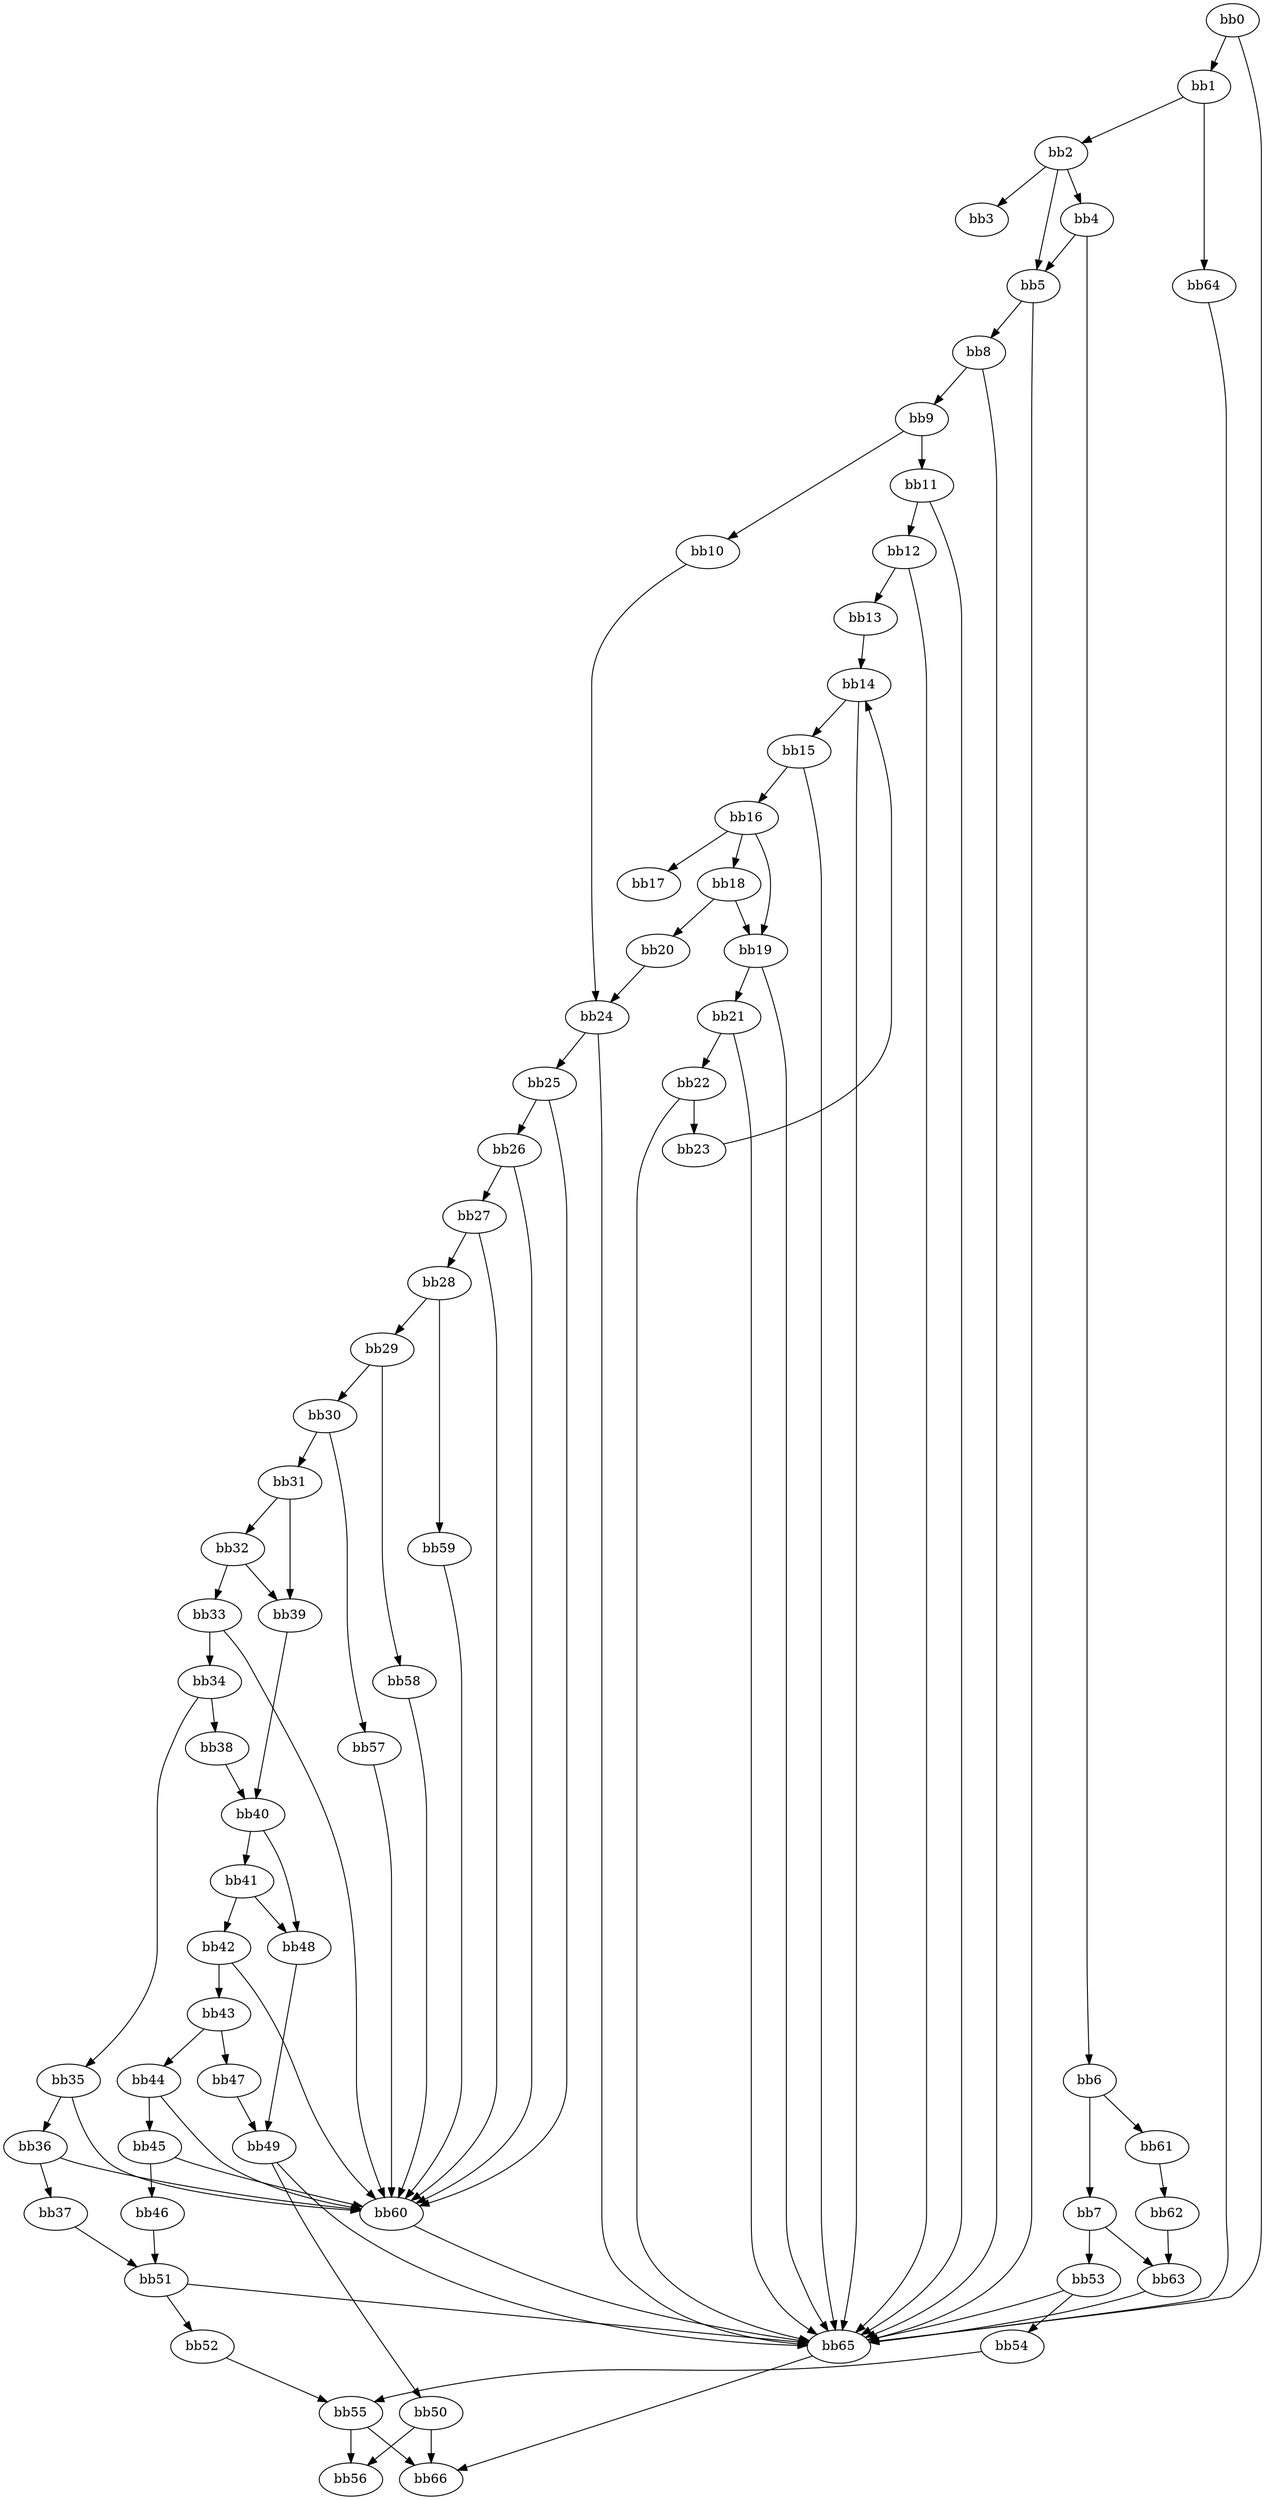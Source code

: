 digraph {
    0 [ label = "bb0\l" ]
    1 [ label = "bb1\l" ]
    2 [ label = "bb2\l" ]
    3 [ label = "bb3\l" ]
    4 [ label = "bb4\l" ]
    5 [ label = "bb5\l" ]
    6 [ label = "bb6\l" ]
    7 [ label = "bb7\l" ]
    8 [ label = "bb8\l" ]
    9 [ label = "bb9\l" ]
    10 [ label = "bb10\l" ]
    11 [ label = "bb11\l" ]
    12 [ label = "bb12\l" ]
    13 [ label = "bb13\l" ]
    14 [ label = "bb14\l" ]
    15 [ label = "bb15\l" ]
    16 [ label = "bb16\l" ]
    17 [ label = "bb17\l" ]
    18 [ label = "bb18\l" ]
    19 [ label = "bb19\l" ]
    20 [ label = "bb20\l" ]
    21 [ label = "bb21\l" ]
    22 [ label = "bb22\l" ]
    23 [ label = "bb23\l" ]
    24 [ label = "bb24\l" ]
    25 [ label = "bb25\l" ]
    26 [ label = "bb26\l" ]
    27 [ label = "bb27\l" ]
    28 [ label = "bb28\l" ]
    29 [ label = "bb29\l" ]
    30 [ label = "bb30\l" ]
    31 [ label = "bb31\l" ]
    32 [ label = "bb32\l" ]
    33 [ label = "bb33\l" ]
    34 [ label = "bb34\l" ]
    35 [ label = "bb35\l" ]
    36 [ label = "bb36\l" ]
    37 [ label = "bb37\l" ]
    38 [ label = "bb38\l" ]
    39 [ label = "bb39\l" ]
    40 [ label = "bb40\l" ]
    41 [ label = "bb41\l" ]
    42 [ label = "bb42\l" ]
    43 [ label = "bb43\l" ]
    44 [ label = "bb44\l" ]
    45 [ label = "bb45\l" ]
    46 [ label = "bb46\l" ]
    47 [ label = "bb47\l" ]
    48 [ label = "bb48\l" ]
    49 [ label = "bb49\l" ]
    50 [ label = "bb50\l" ]
    51 [ label = "bb51\l" ]
    52 [ label = "bb52\l" ]
    53 [ label = "bb53\l" ]
    54 [ label = "bb54\l" ]
    55 [ label = "bb55\l" ]
    56 [ label = "bb56\l" ]
    57 [ label = "bb57\l" ]
    58 [ label = "bb58\l" ]
    59 [ label = "bb59\l" ]
    60 [ label = "bb60\l" ]
    61 [ label = "bb61\l" ]
    62 [ label = "bb62\l" ]
    63 [ label = "bb63\l" ]
    64 [ label = "bb64\l" ]
    65 [ label = "bb65\l" ]
    66 [ label = "bb66\l" ]
    0 -> 1 [ ]
    0 -> 65 [ ]
    1 -> 2 [ ]
    1 -> 64 [ ]
    2 -> 3 [ ]
    2 -> 4 [ ]
    2 -> 5 [ ]
    4 -> 5 [ ]
    4 -> 6 [ ]
    5 -> 8 [ ]
    5 -> 65 [ ]
    6 -> 7 [ ]
    6 -> 61 [ ]
    7 -> 53 [ ]
    7 -> 63 [ ]
    8 -> 9 [ ]
    8 -> 65 [ ]
    9 -> 10 [ ]
    9 -> 11 [ ]
    10 -> 24 [ ]
    11 -> 12 [ ]
    11 -> 65 [ ]
    12 -> 13 [ ]
    12 -> 65 [ ]
    13 -> 14 [ ]
    14 -> 15 [ ]
    14 -> 65 [ ]
    15 -> 16 [ ]
    15 -> 65 [ ]
    16 -> 17 [ ]
    16 -> 18 [ ]
    16 -> 19 [ ]
    18 -> 19 [ ]
    18 -> 20 [ ]
    19 -> 21 [ ]
    19 -> 65 [ ]
    20 -> 24 [ ]
    21 -> 22 [ ]
    21 -> 65 [ ]
    22 -> 23 [ ]
    22 -> 65 [ ]
    23 -> 14 [ ]
    24 -> 25 [ ]
    24 -> 65 [ ]
    25 -> 26 [ ]
    25 -> 60 [ ]
    26 -> 27 [ ]
    26 -> 60 [ ]
    27 -> 28 [ ]
    27 -> 60 [ ]
    28 -> 29 [ ]
    28 -> 59 [ ]
    29 -> 30 [ ]
    29 -> 58 [ ]
    30 -> 31 [ ]
    30 -> 57 [ ]
    31 -> 32 [ ]
    31 -> 39 [ ]
    32 -> 33 [ ]
    32 -> 39 [ ]
    33 -> 34 [ ]
    33 -> 60 [ ]
    34 -> 35 [ ]
    34 -> 38 [ ]
    35 -> 36 [ ]
    35 -> 60 [ ]
    36 -> 37 [ ]
    36 -> 60 [ ]
    37 -> 51 [ ]
    38 -> 40 [ ]
    39 -> 40 [ ]
    40 -> 41 [ ]
    40 -> 48 [ ]
    41 -> 42 [ ]
    41 -> 48 [ ]
    42 -> 43 [ ]
    42 -> 60 [ ]
    43 -> 44 [ ]
    43 -> 47 [ ]
    44 -> 45 [ ]
    44 -> 60 [ ]
    45 -> 46 [ ]
    45 -> 60 [ ]
    46 -> 51 [ ]
    47 -> 49 [ ]
    48 -> 49 [ ]
    49 -> 50 [ ]
    49 -> 65 [ ]
    50 -> 56 [ ]
    50 -> 66 [ ]
    51 -> 52 [ ]
    51 -> 65 [ ]
    52 -> 55 [ ]
    53 -> 54 [ ]
    53 -> 65 [ ]
    54 -> 55 [ ]
    55 -> 56 [ ]
    55 -> 66 [ ]
    57 -> 60 [ ]
    58 -> 60 [ ]
    59 -> 60 [ ]
    60 -> 65 [ ]
    61 -> 62 [ ]
    62 -> 63 [ ]
    63 -> 65 [ ]
    64 -> 65 [ ]
    65 -> 66 [ ]
}

